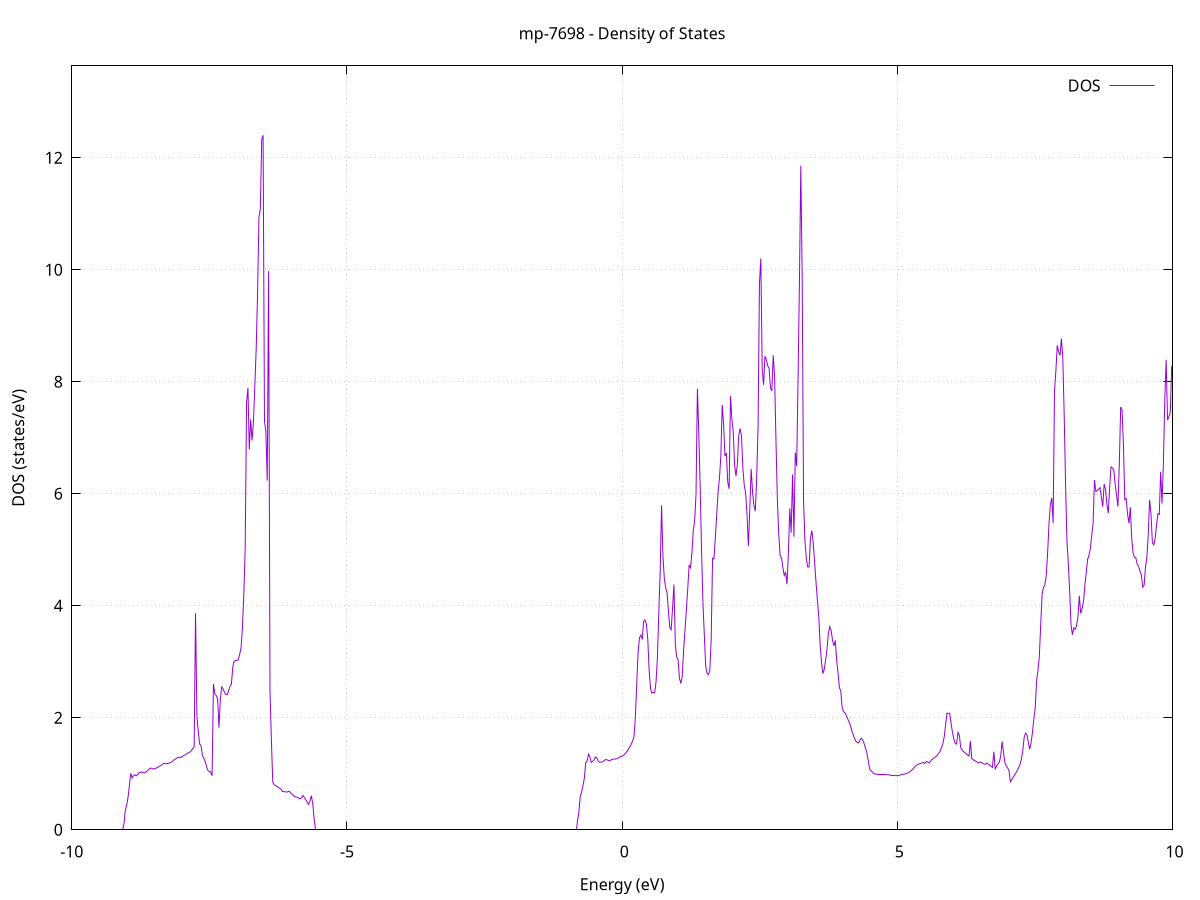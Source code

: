 set title 'mp-7698 - Density of States'
set xlabel 'Energy (eV)'
set ylabel 'DOS (states/eV)'
set grid
set xrange [-10:10]
set yrange [0:13.639]
set xzeroaxis lt -1
set terminal png size 800,600
set output 'mp-7698_dos_gnuplot.png'
plot '-' using 1:2 with lines title 'DOS'
-34.782500 0.000000
-34.757400 0.000000
-34.732400 0.000000
-34.707300 0.000000
-34.682300 0.000000
-34.657200 0.000000
-34.632200 0.000000
-34.607100 0.000000
-34.582100 0.000000
-34.557000 0.000000
-34.532000 0.000000
-34.506900 0.000000
-34.481900 0.000000
-34.456800 0.000000
-34.431800 0.000000
-34.406700 0.000000
-34.381700 0.000000
-34.356600 0.000000
-34.331600 0.000000
-34.306500 0.000000
-34.281500 0.000000
-34.256400 0.000000
-34.231400 0.000000
-34.206300 0.000000
-34.181200 0.000000
-34.156200 0.000000
-34.131100 0.000000
-34.106100 0.000000
-34.081000 0.000000
-34.056000 0.000000
-34.030900 0.000000
-34.005900 0.000000
-33.980800 0.000000
-33.955800 0.000000
-33.930700 0.000000
-33.905700 0.000000
-33.880600 0.000000
-33.855600 0.000000
-33.830500 0.000000
-33.805500 0.000000
-33.780400 0.000000
-33.755400 0.000000
-33.730300 0.000000
-33.705300 0.000000
-33.680200 0.000000
-33.655200 0.000000
-33.630100 0.000000
-33.605100 0.000000
-33.580000 0.000000
-33.555000 0.000000
-33.529900 0.000000
-33.504800 0.000000
-33.479800 0.000000
-33.454700 0.000000
-33.429700 0.000000
-33.404600 0.000000
-33.379600 0.000000
-33.354500 0.000000
-33.329500 0.000000
-33.304400 0.000000
-33.279400 0.000000
-33.254300 0.000000
-33.229300 0.000000
-33.204200 0.000000
-33.179200 0.000000
-33.154100 0.000000
-33.129100 0.000000
-33.104000 0.000000
-33.079000 0.000000
-33.053900 0.000000
-33.028900 0.000000
-33.003800 0.000000
-32.978800 0.000000
-32.953700 0.000000
-32.928700 0.000000
-32.903600 0.000000
-32.878600 0.000000
-32.853500 0.000000
-32.828400 0.000000
-32.803400 0.000000
-32.778300 0.000000
-32.753300 0.000000
-32.728200 0.000000
-32.703200 0.000000
-32.678100 0.000000
-32.653100 0.000000
-32.628000 0.000000
-32.603000 0.000000
-32.577900 0.000000
-32.552900 0.000000
-32.527800 0.000000
-32.502800 33.877200
-32.477700 114.281600
-32.452700 0.000000
-32.427600 0.000000
-32.402600 0.000000
-32.377500 0.000000
-32.352500 0.000000
-32.327400 0.000000
-32.302400 0.000000
-32.277300 0.000000
-32.252300 0.000000
-32.227200 0.000000
-32.202100 0.000000
-32.177100 0.000000
-32.152000 0.000000
-32.127000 0.000000
-32.101900 0.000000
-32.076900 0.000000
-32.051800 0.000000
-32.026800 0.000000
-32.001700 0.000000
-31.976700 0.000000
-31.951600 0.000000
-31.926600 0.000000
-31.901500 0.000000
-31.876500 0.000000
-31.851400 0.000000
-31.826400 0.000000
-31.801300 0.000000
-31.776300 0.000000
-31.751200 0.000000
-31.726200 0.000000
-31.701100 0.000000
-31.676100 0.000000
-31.651000 0.000000
-31.626000 0.000000
-31.600900 0.000000
-31.575900 0.000000
-31.550800 0.000000
-31.525700 0.000000
-31.500700 0.000000
-31.475600 0.000000
-31.450600 0.000000
-31.425500 0.000000
-31.400500 0.000000
-31.375400 0.000000
-31.350400 0.000000
-31.325300 0.000000
-31.300300 0.000000
-31.275200 0.000000
-31.250200 0.000000
-31.225100 0.000000
-31.200100 0.000000
-31.175000 0.000000
-31.150000 0.000000
-31.124900 0.000000
-31.099900 0.000000
-31.074800 0.000000
-31.049800 0.000000
-31.024700 0.000000
-30.999700 0.000000
-30.974600 0.000000
-30.949600 0.000000
-30.924500 0.000000
-30.899500 0.000000
-30.874400 0.000000
-30.849300 0.000000
-30.824300 0.000000
-30.799200 0.000000
-30.774200 0.000000
-30.749100 0.000000
-30.724100 0.000000
-30.699000 0.000000
-30.674000 0.000000
-30.648900 0.000000
-30.623900 0.000000
-30.598800 0.000000
-30.573800 0.000000
-30.548700 0.000000
-30.523700 0.000000
-30.498600 0.000000
-30.473600 0.000000
-30.448500 0.000000
-30.423500 0.000000
-30.398400 0.000000
-30.373400 0.000000
-30.348300 0.000000
-30.323300 0.000000
-30.298200 0.000000
-30.273200 0.000000
-30.248100 0.000000
-30.223100 0.000000
-30.198000 0.000000
-30.172900 0.000000
-30.147900 0.000000
-30.122800 0.000000
-30.097800 0.000000
-30.072700 0.000000
-30.047700 0.000000
-30.022600 0.000000
-29.997600 0.000000
-29.972500 0.000000
-29.947500 0.000000
-29.922400 0.000000
-29.897400 0.000000
-29.872300 0.000000
-29.847300 0.000000
-29.822200 0.000000
-29.797200 0.000000
-29.772100 0.000000
-29.747100 0.000000
-29.722000 0.000000
-29.697000 0.000000
-29.671900 0.000000
-29.646900 0.000000
-29.621800 0.000000
-29.596800 0.000000
-29.571700 0.000000
-29.546700 0.000000
-29.521600 0.000000
-29.496500 0.000000
-29.471500 0.000000
-29.446400 0.000000
-29.421400 0.000000
-29.396300 0.000000
-29.371300 0.000000
-29.346200 0.000000
-29.321200 0.000000
-29.296100 0.000000
-29.271100 0.000000
-29.246000 0.000000
-29.221000 0.000000
-29.195900 0.000000
-29.170900 0.000000
-29.145800 0.000000
-29.120800 0.000000
-29.095700 0.000000
-29.070700 0.000000
-29.045600 0.000000
-29.020600 0.000000
-28.995500 0.000000
-28.970500 0.000000
-28.945400 0.000000
-28.920400 0.000000
-28.895300 0.000000
-28.870200 0.000000
-28.845200 0.000000
-28.820100 0.000000
-28.795100 0.000000
-28.770000 0.000000
-28.745000 0.000000
-28.719900 0.000000
-28.694900 0.000000
-28.669800 0.000000
-28.644800 0.000000
-28.619700 0.000000
-28.594700 0.000000
-28.569600 0.000000
-28.544600 0.000000
-28.519500 0.000000
-28.494500 0.000000
-28.469400 0.000000
-28.444400 0.000000
-28.419300 0.000000
-28.394300 0.000000
-28.369200 0.000000
-28.344200 0.000000
-28.319100 0.000000
-28.294100 0.000000
-28.269000 0.000000
-28.244000 0.000000
-28.218900 0.000000
-28.193800 0.000000
-28.168800 0.000000
-28.143700 0.000000
-28.118700 0.000000
-28.093600 0.000000
-28.068600 0.000000
-28.043500 0.000000
-28.018500 0.000000
-27.993400 0.000000
-27.968400 0.000000
-27.943300 0.000000
-27.918300 0.000000
-27.893200 0.000000
-27.868200 0.000000
-27.843100 0.000000
-27.818100 0.000000
-27.793000 0.000000
-27.768000 0.000000
-27.742900 0.000000
-27.717900 0.000000
-27.692800 0.000000
-27.667800 0.000000
-27.642700 0.000000
-27.617700 0.000000
-27.592600 0.000000
-27.567600 0.000000
-27.542500 0.000000
-27.517400 0.000000
-27.492400 0.000000
-27.467300 0.000000
-27.442300 0.000000
-27.417200 0.000000
-27.392200 0.000000
-27.367100 0.000000
-27.342100 0.000000
-27.317000 0.000000
-27.292000 0.000000
-27.266900 0.000000
-27.241900 0.000000
-27.216800 0.000000
-27.191800 0.000000
-27.166700 0.000000
-27.141700 0.000000
-27.116600 0.000000
-27.091600 0.000000
-27.066500 0.000000
-27.041500 0.000000
-27.016400 0.000000
-26.991400 0.000000
-26.966300 0.000000
-26.941300 0.000000
-26.916200 0.000000
-26.891200 0.000000
-26.866100 0.000000
-26.841000 0.000000
-26.816000 0.000000
-26.790900 0.000000
-26.765900 0.000000
-26.740800 0.000000
-26.715800 0.000000
-26.690700 0.000000
-26.665700 0.000000
-26.640600 0.000000
-26.615600 0.000000
-26.590500 0.000000
-26.565500 0.000000
-26.540400 0.000000
-26.515400 0.000000
-26.490300 0.000000
-26.465300 0.000000
-26.440200 0.000000
-26.415200 0.000000
-26.390100 0.000000
-26.365100 0.000000
-26.340000 0.000000
-26.315000 0.000000
-26.289900 0.000000
-26.264900 0.000000
-26.239800 0.000000
-26.214700 0.000000
-26.189700 0.000000
-26.164600 0.000000
-26.139600 0.000000
-26.114500 0.000000
-26.089500 0.000000
-26.064400 0.000000
-26.039400 0.000000
-26.014300 0.000000
-25.989300 0.000000
-25.964200 0.000000
-25.939200 0.000000
-25.914100 0.000000
-25.889100 0.000000
-25.864000 0.000000
-25.839000 0.000000
-25.813900 0.000000
-25.788900 0.000000
-25.763800 0.000000
-25.738800 0.000000
-25.713700 0.000000
-25.688700 0.000000
-25.663600 0.000000
-25.638600 0.000000
-25.613500 0.000000
-25.588500 0.000000
-25.563400 0.000000
-25.538300 0.000000
-25.513300 0.000000
-25.488200 0.000000
-25.463200 0.000000
-25.438100 0.000000
-25.413100 0.000000
-25.388000 0.000000
-25.363000 0.000000
-25.337900 0.000000
-25.312900 0.000000
-25.287800 0.000000
-25.262800 0.000000
-25.237700 0.000000
-25.212700 0.000000
-25.187600 0.000000
-25.162600 0.000000
-25.137500 0.000000
-25.112500 0.000000
-25.087400 0.000000
-25.062400 0.000000
-25.037300 0.000000
-25.012300 0.000000
-24.987200 0.000000
-24.962200 0.000000
-24.937100 0.000000
-24.912100 0.000000
-24.887000 0.000000
-24.861900 0.000000
-24.836900 0.000000
-24.811800 0.000000
-24.786800 0.000000
-24.761700 0.000000
-24.736700 0.000000
-24.711600 0.000000
-24.686600 0.000000
-24.661500 0.000000
-24.636500 0.000000
-24.611400 0.000000
-24.586400 0.000000
-24.561300 0.000000
-24.536300 0.000000
-24.511200 0.000000
-24.486200 0.000000
-24.461100 0.000000
-24.436100 0.000000
-24.411000 0.000000
-24.386000 0.000000
-24.360900 0.000000
-24.335900 0.000000
-24.310800 0.000000
-24.285800 0.000000
-24.260700 0.000000
-24.235700 0.000000
-24.210600 0.000000
-24.185500 0.000000
-24.160500 0.000000
-24.135400 0.000000
-24.110400 0.000000
-24.085300 0.000000
-24.060300 0.000000
-24.035200 0.000000
-24.010200 0.000000
-23.985100 0.000000
-23.960100 0.000000
-23.935000 0.000000
-23.910000 0.000000
-23.884900 0.000000
-23.859900 0.000000
-23.834800 0.000000
-23.809800 0.000000
-23.784700 0.000000
-23.759700 0.000000
-23.734600 0.000000
-23.709600 0.000000
-23.684500 0.000000
-23.659500 0.000000
-23.634400 0.000000
-23.609400 0.000000
-23.584300 0.000000
-23.559300 0.000000
-23.534200 0.000000
-23.509100 0.000000
-23.484100 0.000000
-23.459000 0.000000
-23.434000 0.000000
-23.408900 0.000000
-23.383900 0.000000
-23.358800 0.000000
-23.333800 0.000000
-23.308700 0.000000
-23.283700 0.000000
-23.258600 0.000000
-23.233600 0.000000
-23.208500 0.000000
-23.183500 0.000000
-23.158400 0.000000
-23.133400 0.000000
-23.108300 0.000000
-23.083300 0.000000
-23.058200 0.000000
-23.033200 0.000000
-23.008100 0.000000
-22.983100 0.000000
-22.958000 0.000000
-22.933000 0.000000
-22.907900 0.000000
-22.882800 0.000000
-22.857800 0.000000
-22.832700 0.000000
-22.807700 0.000000
-22.782600 0.000000
-22.757600 0.000000
-22.732500 0.000000
-22.707500 0.000000
-22.682400 0.000000
-22.657400 0.000000
-22.632300 0.000000
-22.607300 0.000000
-22.582200 0.000000
-22.557200 0.000000
-22.532100 0.000000
-22.507100 0.000000
-22.482000 0.000000
-22.457000 0.000000
-22.431900 0.000000
-22.406900 0.000000
-22.381800 0.000000
-22.356800 0.000000
-22.331700 0.000000
-22.306700 0.000000
-22.281600 0.000000
-22.256600 0.000000
-22.231500 0.000000
-22.206400 0.000000
-22.181400 0.000000
-22.156300 0.000000
-22.131300 0.000000
-22.106200 0.000000
-22.081200 0.000000
-22.056100 0.000000
-22.031100 0.000000
-22.006000 0.000000
-21.981000 0.000000
-21.955900 0.000000
-21.930900 0.000000
-21.905800 0.000000
-21.880800 0.000000
-21.855700 0.000000
-21.830700 0.000000
-21.805600 0.000000
-21.780600 0.000000
-21.755500 0.000000
-21.730500 0.000000
-21.705400 0.000000
-21.680400 0.000000
-21.655300 0.000000
-21.630300 0.000000
-21.605200 0.000000
-21.580200 0.000000
-21.555100 0.000000
-21.530000 0.000000
-21.505000 0.000000
-21.479900 0.000000
-21.454900 0.000000
-21.429800 0.000000
-21.404800 0.000000
-21.379700 0.000000
-21.354700 0.000000
-21.329600 0.000000
-21.304600 0.000000
-21.279500 0.000000
-21.254500 0.000000
-21.229400 0.000000
-21.204400 0.000000
-21.179300 0.000000
-21.154300 0.000000
-21.129200 0.000000
-21.104200 0.000000
-21.079100 0.000000
-21.054100 0.000000
-21.029000 0.000000
-21.004000 0.000000
-20.978900 0.000000
-20.953900 0.000000
-20.928800 0.000000
-20.903800 0.000000
-20.878700 0.000000
-20.853600 0.000000
-20.828600 0.000000
-20.803500 0.000000
-20.778500 0.000000
-20.753400 0.000000
-20.728400 0.000000
-20.703300 0.000000
-20.678300 0.000000
-20.653200 0.000000
-20.628200 0.000000
-20.603100 0.000000
-20.578100 0.000000
-20.553000 0.000000
-20.528000 0.000000
-20.502900 0.000000
-20.477900 0.000000
-20.452800 0.000000
-20.427800 0.000000
-20.402700 0.000000
-20.377700 0.000000
-20.352600 0.000000
-20.327600 0.000000
-20.302500 0.000000
-20.277500 0.000000
-20.252400 0.000000
-20.227300 0.000000
-20.202300 0.000000
-20.177200 0.000000
-20.152200 0.000000
-20.127100 0.000000
-20.102100 0.000000
-20.077000 0.000000
-20.052000 0.000000
-20.026900 0.000000
-20.001900 0.000000
-19.976800 0.000000
-19.951800 0.000000
-19.926700 0.000000
-19.901700 0.000000
-19.876600 0.000000
-19.851600 0.000000
-19.826500 0.000000
-19.801500 0.000000
-19.776400 0.000000
-19.751400 0.000000
-19.726300 0.000000
-19.701300 0.000000
-19.676200 0.000000
-19.651200 0.000000
-19.626100 0.000000
-19.601100 0.000000
-19.576000 0.000000
-19.550900 0.000000
-19.525900 0.000000
-19.500800 0.000000
-19.475800 0.000000
-19.450700 0.000000
-19.425700 0.000000
-19.400600 0.000000
-19.375600 0.000000
-19.350500 0.000000
-19.325500 0.000000
-19.300400 0.000000
-19.275400 0.000000
-19.250300 0.000000
-19.225300 0.000000
-19.200200 0.000000
-19.175200 0.000000
-19.150100 0.000000
-19.125100 0.000000
-19.100000 0.000000
-19.075000 0.000000
-19.049900 0.000000
-19.024900 0.000000
-18.999800 0.000000
-18.974800 0.000000
-18.949700 0.000000
-18.924700 0.000000
-18.899600 0.000000
-18.874500 0.000000
-18.849500 0.000000
-18.824400 0.000000
-18.799400 0.000000
-18.774300 0.000000
-18.749300 0.000000
-18.724200 0.000000
-18.699200 0.000000
-18.674100 0.000000
-18.649100 0.000000
-18.624000 0.000000
-18.599000 0.000000
-18.573900 0.000000
-18.548900 0.000000
-18.523800 0.000000
-18.498800 0.000000
-18.473700 0.000000
-18.448700 0.000000
-18.423600 0.000000
-18.398600 0.000000
-18.373500 0.000000
-18.348500 0.000000
-18.323400 0.000000
-18.298400 0.000000
-18.273300 0.000000
-18.248300 0.000000
-18.223200 0.000000
-18.198100 0.000000
-18.173100 0.000000
-18.148000 0.000000
-18.123000 0.000000
-18.097900 0.000000
-18.072900 0.000000
-18.047800 0.000000
-18.022800 0.000000
-17.997700 0.000000
-17.972700 0.000000
-17.947600 0.000000
-17.922600 0.000000
-17.897500 0.000000
-17.872500 0.000000
-17.847400 0.000000
-17.822400 0.000000
-17.797300 0.000000
-17.772300 0.000000
-17.747200 0.000000
-17.722200 0.000000
-17.697100 0.000000
-17.672100 0.000000
-17.647000 0.000000
-17.622000 0.000000
-17.596900 0.000000
-17.571900 0.000000
-17.546800 0.000000
-17.521700 0.000000
-17.496700 0.000000
-17.471600 0.000000
-17.446600 0.000000
-17.421500 0.000000
-17.396500 0.000000
-17.371400 0.000000
-17.346400 0.000000
-17.321300 0.000000
-17.296300 0.000000
-17.271200 0.000000
-17.246200 0.000000
-17.221100 0.000000
-17.196100 0.000000
-17.171000 0.000000
-17.146000 0.000000
-17.120900 0.000000
-17.095900 0.000000
-17.070800 0.000000
-17.045800 0.000000
-17.020700 0.000000
-16.995700 0.000000
-16.970600 0.000000
-16.945600 0.000000
-16.920500 0.000000
-16.895400 0.000000
-16.870400 0.000000
-16.845300 0.000000
-16.820300 0.000000
-16.795200 0.000000
-16.770200 0.000000
-16.745100 0.000000
-16.720100 0.000000
-16.695000 0.000000
-16.670000 0.000000
-16.644900 0.000000
-16.619900 0.000000
-16.594800 0.000000
-16.569800 0.000000
-16.544700 0.000000
-16.519700 0.000000
-16.494600 0.000000
-16.469600 0.000000
-16.444500 0.000000
-16.419500 0.000000
-16.394400 0.000000
-16.369400 0.000000
-16.344300 0.000000
-16.319300 0.000000
-16.294200 0.000000
-16.269200 0.000000
-16.244100 0.000000
-16.219000 0.000000
-16.194000 0.000000
-16.168900 0.000000
-16.143900 0.000000
-16.118800 0.000000
-16.093800 0.000000
-16.068700 0.000000
-16.043700 0.000000
-16.018600 0.000000
-15.993600 0.000000
-15.968500 0.000000
-15.943500 0.000000
-15.918400 0.000000
-15.893400 0.000000
-15.868300 0.000000
-15.843300 0.000000
-15.818200 0.000000
-15.793200 0.000000
-15.768100 0.000000
-15.743100 0.000000
-15.718000 0.000000
-15.693000 0.000000
-15.667900 0.000000
-15.642900 0.000000
-15.617800 0.000000
-15.592800 0.000000
-15.567700 0.000000
-15.542600 0.000000
-15.517600 0.000000
-15.492500 0.000000
-15.467500 0.000000
-15.442400 0.000000
-15.417400 0.000000
-15.392300 0.000000
-15.367300 0.000000
-15.342200 0.000000
-15.317200 0.000000
-15.292100 0.000000
-15.267100 0.000000
-15.242000 0.000000
-15.217000 0.000000
-15.191900 0.000000
-15.166900 0.000000
-15.141800 0.000000
-15.116800 0.000000
-15.091700 0.000000
-15.066700 0.000000
-15.041600 0.000000
-15.016600 0.000000
-14.991500 0.000000
-14.966500 0.000000
-14.941400 0.000000
-14.916400 0.000000
-14.891300 0.000000
-14.866200 0.000000
-14.841200 0.000000
-14.816100 0.000000
-14.791100 0.000000
-14.766000 0.000000
-14.741000 0.000000
-14.715900 0.000000
-14.690900 0.000000
-14.665800 0.000000
-14.640800 0.000000
-14.615700 0.000000
-14.590700 0.000000
-14.565600 0.000000
-14.540600 0.000000
-14.515500 0.000000
-14.490500 0.000000
-14.465400 0.000000
-14.440400 0.000000
-14.415300 0.000000
-14.390300 0.000000
-14.365200 0.000000
-14.340200 0.000000
-14.315100 0.000000
-14.290100 0.000000
-14.265000 0.000000
-14.240000 0.000000
-14.214900 0.000000
-14.189800 0.000000
-14.164800 0.000000
-14.139700 0.000000
-14.114700 0.000000
-14.089600 2.479400
-14.064600 11.368500
-14.039500 13.064700
-14.014500 14.278100
-13.989400 18.805300
-13.964400 34.045300
-13.939300 25.251700
-13.914300 22.233000
-13.889200 13.066100
-13.864200 17.059200
-13.839100 19.557500
-13.814100 24.389900
-13.789000 32.808600
-13.764000 57.152600
-13.738900 61.603700
-13.713900 19.817000
-13.688800 18.903700
-13.663800 23.077900
-13.638700 30.544000
-13.613700 26.363200
-13.588600 0.000000
-13.563500 0.000000
-13.538500 0.000000
-13.513400 0.000000
-13.488400 0.000000
-13.463300 0.000000
-13.438300 0.000000
-13.413200 0.000000
-13.388200 0.000000
-13.363100 0.000000
-13.338100 0.000000
-13.313000 0.000000
-13.288000 0.000000
-13.262900 0.000000
-13.237900 0.000000
-13.212800 0.000000
-13.187800 0.000000
-13.162700 0.000000
-13.137700 0.000000
-13.112600 0.000000
-13.087600 0.000000
-13.062500 0.000000
-13.037500 0.000000
-13.012400 0.000000
-12.987400 0.000000
-12.962300 0.000000
-12.937300 0.000000
-12.912200 0.000000
-12.887100 0.000000
-12.862100 0.000000
-12.837000 0.000000
-12.812000 0.000000
-12.786900 0.000000
-12.761900 0.000000
-12.736800 0.000000
-12.711800 0.000000
-12.686700 0.000000
-12.661700 0.000000
-12.636600 0.000000
-12.611600 0.000000
-12.586500 0.000000
-12.561500 0.000000
-12.536400 0.000000
-12.511400 0.000000
-12.486300 0.000000
-12.461300 0.000000
-12.436200 0.000000
-12.411200 0.000000
-12.386100 0.000000
-12.361100 0.000000
-12.336000 0.000000
-12.311000 0.000000
-12.285900 0.000000
-12.260900 0.000000
-12.235800 0.000000
-12.210700 0.000000
-12.185700 0.000000
-12.160600 0.000000
-12.135600 0.000000
-12.110500 0.000000
-12.085500 0.000000
-12.060400 0.000000
-12.035400 0.000000
-12.010300 0.000000
-11.985300 0.000000
-11.960200 0.000000
-11.935200 0.000000
-11.910100 0.000000
-11.885100 0.000000
-11.860000 0.000000
-11.835000 0.000000
-11.809900 0.000000
-11.784900 0.000000
-11.759800 0.000000
-11.734800 0.000000
-11.709700 0.000000
-11.684700 0.000000
-11.659600 0.000000
-11.634600 0.000000
-11.609500 0.000000
-11.584500 0.000000
-11.559400 0.000000
-11.534300 0.000000
-11.509300 0.000000
-11.484200 0.000000
-11.459200 0.000000
-11.434100 0.000000
-11.409100 0.000000
-11.384000 0.000000
-11.359000 0.000000
-11.333900 0.000000
-11.308900 0.000000
-11.283800 0.000000
-11.258800 0.000000
-11.233700 0.000000
-11.208700 0.000000
-11.183600 0.000000
-11.158600 0.000000
-11.133500 0.000000
-11.108500 0.000000
-11.083400 0.000000
-11.058400 0.000000
-11.033300 0.000000
-11.008300 0.000000
-10.983200 0.000000
-10.958200 0.000000
-10.933100 0.000000
-10.908000 0.000000
-10.883000 0.000000
-10.857900 0.000000
-10.832900 0.000000
-10.807800 0.000000
-10.782800 0.000000
-10.757700 0.000000
-10.732700 0.000000
-10.707600 0.000000
-10.682600 0.000000
-10.657500 0.000000
-10.632500 0.000000
-10.607400 0.000000
-10.582400 0.000000
-10.557300 0.000000
-10.532300 0.000000
-10.507200 0.000000
-10.482200 0.000000
-10.457100 0.000000
-10.432100 0.000000
-10.407000 0.000000
-10.382000 0.000000
-10.356900 0.000000
-10.331900 0.000000
-10.306800 0.000000
-10.281800 0.000000
-10.256700 0.000000
-10.231600 0.000000
-10.206600 0.000000
-10.181500 0.000000
-10.156500 0.000000
-10.131400 0.000000
-10.106400 0.000000
-10.081300 0.000000
-10.056300 0.000000
-10.031200 0.000000
-10.006200 0.000000
-9.981100 0.000000
-9.956100 0.000000
-9.931000 0.000000
-9.906000 0.000000
-9.880900 0.000000
-9.855900 0.000000
-9.830800 0.000000
-9.805800 0.000000
-9.780700 0.000000
-9.755700 0.000000
-9.730600 0.000000
-9.705600 0.000000
-9.680500 0.000000
-9.655500 0.000000
-9.630400 0.000000
-9.605400 0.000000
-9.580300 0.000000
-9.555200 0.000000
-9.530200 0.000000
-9.505100 0.000000
-9.480100 0.000000
-9.455000 0.000000
-9.430000 0.000000
-9.404900 0.000000
-9.379900 0.000000
-9.354800 0.000000
-9.329800 0.000000
-9.304700 0.000000
-9.279700 0.000000
-9.254600 0.000000
-9.229600 0.000000
-9.204500 0.000000
-9.179500 0.000000
-9.154400 0.000000
-9.129400 0.000000
-9.104300 0.000000
-9.079300 0.000000
-9.054200 0.086900
-9.029200 0.337000
-9.004100 0.432700
-8.979100 0.571100
-8.954000 0.781500
-8.929000 1.007600
-8.903900 0.925800
-8.878800 0.962500
-8.853800 0.983000
-8.828700 0.963100
-8.803700 0.983200
-8.778600 1.016600
-8.753600 1.023800
-8.728500 1.031500
-8.703500 1.021300
-8.678400 1.016200
-8.653400 1.030700
-8.628300 1.049400
-8.603300 1.075100
-8.578200 1.098600
-8.553200 1.099600
-8.528100 1.090400
-8.503100 1.085800
-8.478000 1.095900
-8.453000 1.108100
-8.427900 1.122000
-8.402900 1.136400
-8.377800 1.150900
-8.352800 1.170600
-8.327700 1.188600
-8.302700 1.180100
-8.277600 1.180200
-8.252600 1.185000
-8.227500 1.191700
-8.202400 1.200500
-8.177400 1.216400
-8.152300 1.237700
-8.127300 1.256500
-8.102200 1.273000
-8.077200 1.289400
-8.052100 1.296500
-8.027100 1.286500
-8.002000 1.299300
-7.977000 1.317200
-7.951900 1.331900
-7.926900 1.346600
-7.901800 1.361300
-7.876800 1.374700
-7.851700 1.388100
-7.826700 1.415000
-7.801600 1.449300
-7.776600 1.477000
-7.751500 3.863900
-7.726500 2.039500
-7.701400 1.743000
-7.676400 1.534200
-7.651300 1.493800
-7.626300 1.328400
-7.601200 1.273000
-7.576100 1.217500
-7.551100 1.126100
-7.526000 1.057500
-7.501000 1.042900
-7.475900 1.029000
-7.450900 0.964700
-7.425800 2.601900
-7.400800 2.427400
-7.375700 2.398500
-7.350700 2.337700
-7.325600 1.825200
-7.300600 2.336900
-7.275500 2.552900
-7.250500 2.517400
-7.225400 2.453800
-7.200400 2.416600
-7.175300 2.410800
-7.150300 2.481600
-7.125200 2.560900
-7.100200 2.596200
-7.075100 2.904500
-7.050100 3.013100
-7.025000 3.019700
-7.000000 3.022700
-6.974900 3.037000
-6.949900 3.133300
-6.924800 3.245100
-6.899700 3.602800
-6.874700 4.188000
-6.849600 5.019800
-6.824600 7.620900
-6.799500 7.887800
-6.774500 6.790600
-6.749400 7.327400
-6.724400 6.951000
-6.699300 7.284100
-6.674300 7.927600
-6.649200 8.590400
-6.624200 9.587400
-6.599100 10.932500
-6.574100 11.090000
-6.549000 12.323300
-6.524000 12.399500
-6.498900 7.291600
-6.473900 7.111600
-6.448800 6.233300
-6.423800 9.977100
-6.398700 2.480300
-6.373700 1.617900
-6.348600 0.856500
-6.323600 0.806500
-6.298500 0.790300
-6.273500 0.774100
-6.248400 0.757900
-6.223300 0.741700
-6.198300 0.725500
-6.173200 0.684800
-6.148200 0.681200
-6.123100 0.677600
-6.098100 0.674000
-6.073000 0.677400
-6.048000 0.687100
-6.022900 0.659900
-5.997900 0.632700
-5.972800 0.607000
-5.947800 0.596500
-5.922700 0.586000
-5.897700 0.575500
-5.872600 0.565000
-5.847600 0.554500
-5.822500 0.577200
-5.797500 0.613400
-5.772400 0.573200
-5.747400 0.533000
-5.722300 0.492800
-5.697300 0.452700
-5.672200 0.512900
-5.647200 0.608700
-5.622100 0.467700
-5.597100 0.194700
-5.572000 0.000000
-5.546900 0.000000
-5.521900 0.000000
-5.496800 0.000000
-5.471800 0.000000
-5.446700 0.000000
-5.421700 0.000000
-5.396600 0.000000
-5.371600 0.000000
-5.346500 0.000000
-5.321500 0.000000
-5.296400 0.000000
-5.271400 0.000000
-5.246300 0.000000
-5.221300 0.000000
-5.196200 0.000000
-5.171200 0.000000
-5.146100 0.000000
-5.121100 0.000000
-5.096000 0.000000
-5.071000 0.000000
-5.045900 0.000000
-5.020900 0.000000
-4.995800 0.000000
-4.970800 0.000000
-4.945700 0.000000
-4.920700 0.000000
-4.895600 0.000000
-4.870500 0.000000
-4.845500 0.000000
-4.820400 0.000000
-4.795400 0.000000
-4.770300 0.000000
-4.745300 0.000000
-4.720200 0.000000
-4.695200 0.000000
-4.670100 0.000000
-4.645100 0.000000
-4.620000 0.000000
-4.595000 0.000000
-4.569900 0.000000
-4.544900 0.000000
-4.519800 0.000000
-4.494800 0.000000
-4.469700 0.000000
-4.444700 0.000000
-4.419600 0.000000
-4.394600 0.000000
-4.369500 0.000000
-4.344500 0.000000
-4.319400 0.000000
-4.294400 0.000000
-4.269300 0.000000
-4.244200 0.000000
-4.219200 0.000000
-4.194100 0.000000
-4.169100 0.000000
-4.144000 0.000000
-4.119000 0.000000
-4.093900 0.000000
-4.068900 0.000000
-4.043800 0.000000
-4.018800 0.000000
-3.993700 0.000000
-3.968700 0.000000
-3.943600 0.000000
-3.918600 0.000000
-3.893500 0.000000
-3.868500 0.000000
-3.843400 0.000000
-3.818400 0.000000
-3.793300 0.000000
-3.768300 0.000000
-3.743200 0.000000
-3.718200 0.000000
-3.693100 0.000000
-3.668100 0.000000
-3.643000 0.000000
-3.618000 0.000000
-3.592900 0.000000
-3.567800 0.000000
-3.542800 0.000000
-3.517700 0.000000
-3.492700 0.000000
-3.467600 0.000000
-3.442600 0.000000
-3.417500 0.000000
-3.392500 0.000000
-3.367400 0.000000
-3.342400 0.000000
-3.317300 0.000000
-3.292300 0.000000
-3.267200 0.000000
-3.242200 0.000000
-3.217100 0.000000
-3.192100 0.000000
-3.167000 0.000000
-3.142000 0.000000
-3.116900 0.000000
-3.091900 0.000000
-3.066800 0.000000
-3.041800 0.000000
-3.016700 0.000000
-2.991700 0.000000
-2.966600 0.000000
-2.941600 0.000000
-2.916500 0.000000
-2.891400 0.000000
-2.866400 0.000000
-2.841300 0.000000
-2.816300 0.000000
-2.791200 0.000000
-2.766200 0.000000
-2.741100 0.000000
-2.716100 0.000000
-2.691000 0.000000
-2.666000 0.000000
-2.640900 0.000000
-2.615900 0.000000
-2.590800 0.000000
-2.565800 0.000000
-2.540700 0.000000
-2.515700 0.000000
-2.490600 0.000000
-2.465600 0.000000
-2.440500 0.000000
-2.415500 0.000000
-2.390400 0.000000
-2.365400 0.000000
-2.340300 0.000000
-2.315300 0.000000
-2.290200 0.000000
-2.265200 0.000000
-2.240100 0.000000
-2.215000 0.000000
-2.190000 0.000000
-2.164900 0.000000
-2.139900 0.000000
-2.114800 0.000000
-2.089800 0.000000
-2.064700 0.000000
-2.039700 0.000000
-2.014600 0.000000
-1.989600 0.000000
-1.964500 0.000000
-1.939500 0.000000
-1.914400 0.000000
-1.889400 0.000000
-1.864300 0.000000
-1.839300 0.000000
-1.814200 0.000000
-1.789200 0.000000
-1.764100 0.000000
-1.739100 0.000000
-1.714000 0.000000
-1.689000 0.000000
-1.663900 0.000000
-1.638900 0.000000
-1.613800 0.000000
-1.588700 0.000000
-1.563700 0.000000
-1.538600 0.000000
-1.513600 0.000000
-1.488500 0.000000
-1.463500 0.000000
-1.438400 0.000000
-1.413400 0.000000
-1.388300 0.000000
-1.363300 0.000000
-1.338200 0.000000
-1.313200 0.000000
-1.288100 0.000000
-1.263100 0.000000
-1.238000 0.000000
-1.213000 0.000000
-1.187900 0.000000
-1.162900 0.000000
-1.137800 0.000000
-1.112800 0.000000
-1.087700 0.000000
-1.062700 0.000000
-1.037600 0.000000
-1.012600 0.000000
-0.987500 0.000000
-0.962500 0.000000
-0.937400 0.000000
-0.912300 0.000000
-0.887300 0.000000
-0.862200 0.000000
-0.837200 0.000000
-0.812100 0.155100
-0.787100 0.301700
-0.762000 0.592400
-0.737000 0.669500
-0.711900 0.790600
-0.686900 0.919800
-0.661800 1.199600
-0.636800 1.225100
-0.611700 1.350400
-0.586700 1.303500
-0.561600 1.202700
-0.536600 1.220500
-0.511500 1.244300
-0.486500 1.301700
-0.461400 1.289700
-0.436400 1.229900
-0.411300 1.207700
-0.386300 1.207400
-0.361200 1.210500
-0.336200 1.224600
-0.311100 1.248100
-0.286100 1.255000
-0.261000 1.241300
-0.235900 1.233000
-0.210900 1.240200
-0.185800 1.256000
-0.160800 1.263300
-0.135700 1.263400
-0.110700 1.263300
-0.085600 1.272700
-0.060600 1.286100
-0.035500 1.304400
-0.010500 1.312500
0.014600 1.321800
0.039600 1.341300
0.064700 1.370300
0.089700 1.399100
0.114800 1.443000
0.139800 1.483500
0.164900 1.527400
0.189900 1.584300
0.215000 1.667700
0.240000 2.003700
0.265100 2.609300
0.290100 3.174400
0.315200 3.429100
0.340200 3.475500
0.365300 3.397200
0.390300 3.717400
0.415400 3.746600
0.440500 3.676600
0.465500 3.402900
0.490600 2.838900
0.515600 2.525700
0.540700 2.439900
0.565700 2.451600
0.590800 2.446500
0.615800 2.639000
0.640900 3.069000
0.665900 3.873300
0.691000 4.607700
0.716000 5.793700
0.741100 4.902000
0.766100 4.486900
0.791200 4.323700
0.816200 4.232700
0.841300 3.899700
0.866300 3.606400
0.891400 3.572200
0.916400 3.971600
0.941500 4.378100
0.966500 3.298100
0.991600 3.084400
1.016600 3.035400
1.041700 2.703100
1.066700 2.613500
1.091800 2.733900
1.116900 3.216200
1.141900 3.555000
1.167000 3.931400
1.192000 4.301600
1.217100 4.728500
1.242100 4.679800
1.267200 4.939500
1.292200 5.340800
1.317300 5.517000
1.342300 5.992400
1.367400 7.874100
1.392400 7.092900
1.417500 6.136800
1.442500 4.997500
1.467600 4.066700
1.492600 3.489200
1.517700 2.928800
1.542700 2.792800
1.567800 2.770600
1.592800 2.842900
1.617900 3.401800
1.642900 4.849800
1.668000 4.835500
1.693000 5.216100
1.718100 5.615000
1.743200 6.036900
1.768200 6.276000
1.793300 6.672000
1.818300 7.586700
1.843400 7.233800
1.868400 6.674700
1.893500 6.727200
1.918500 6.209200
1.943600 6.087900
1.968600 7.743100
1.993700 7.340100
2.018700 7.105700
2.043800 6.504200
2.068800 6.318000
2.093900 6.535500
2.118900 7.041700
2.144000 7.165300
2.169000 7.025000
2.194100 6.447700
2.219100 6.148600
2.244200 6.009600
2.269200 5.613700
2.294300 5.062900
2.319300 5.719000
2.344400 6.443300
2.369400 6.029200
2.394500 5.789400
2.419600 5.691800
2.444600 6.276000
2.469700 7.187500
2.494700 9.746900
2.519800 10.201700
2.544800 8.228700
2.569900 7.944200
2.594900 8.455100
2.620000 8.394300
2.645000 8.283900
2.670100 8.241800
2.695100 7.883400
2.720200 7.835300
2.745200 8.473100
2.770300 8.093300
2.795300 6.936300
2.820400 5.901400
2.845400 5.278600
2.870500 4.893800
2.895500 4.853500
2.920600 4.683300
2.945600 4.541200
2.970700 4.592400
2.995700 4.383900
3.020800 4.947900
3.045800 5.738500
3.070900 5.301100
3.096000 6.341400
3.121000 5.234000
3.146100 6.737700
3.171100 6.492000
3.196200 8.032200
3.221200 9.759200
3.246300 11.853600
3.271300 9.861900
3.296400 5.871800
3.321400 5.159300
3.346500 4.844800
3.371500 4.692100
3.396600 4.693700
3.421600 5.207300
3.446700 5.341600
3.471700 5.121300
3.496800 4.783600
3.521800 4.428300
3.546900 4.110000
3.571900 3.826200
3.597000 3.313100
3.622000 2.991500
3.647100 2.787600
3.672100 2.865500
3.697200 3.025200
3.722200 3.224000
3.747300 3.509000
3.772400 3.627700
3.797400 3.558900
3.822500 3.383700
3.847500 3.284000
3.872600 3.381500
3.897600 3.030400
3.922700 2.796200
3.947700 2.539200
3.972800 2.475200
3.997800 2.181700
4.022900 2.106200
4.047900 2.091200
4.073000 2.038500
4.098000 1.982500
4.123100 1.926600
4.148100 1.862500
4.173200 1.766600
4.198200 1.698400
4.223300 1.630200
4.248300 1.579000
4.273400 1.560100
4.298400 1.551500
4.323500 1.604700
4.348500 1.633400
4.373600 1.598400
4.398600 1.532900
4.423700 1.453600
4.448800 1.364500
4.473800 1.222700
4.498900 1.077800
4.523900 1.053300
4.549000 1.025200
4.574000 1.003100
4.599100 0.995500
4.624100 0.992400
4.649200 0.987200
4.674200 0.987000
4.699300 0.986900
4.724300 0.986900
4.749400 0.987300
4.774400 0.986400
4.799500 0.983800
4.824500 0.982900
4.849600 0.980500
4.874600 0.974500
4.899700 0.969400
4.924700 0.967900
4.949800 0.967400
4.974800 0.966700
4.999900 0.966000
5.024900 0.970300
5.050000 0.976300
5.075100 0.983700
5.100100 0.989400
5.125200 0.995200
5.150200 1.001000
5.175300 1.007300
5.200300 1.017500
5.225400 1.033000
5.250400 1.054500
5.275500 1.078400
5.300500 1.104100
5.325600 1.131600
5.350600 1.153900
5.375700 1.169000
5.400700 1.177700
5.425800 1.185800
5.450800 1.192900
5.475900 1.198800
5.500900 1.183100
5.526000 1.218400
5.551000 1.208100
5.576100 1.192800
5.601100 1.220000
5.626200 1.251100
5.651200 1.274700
5.676300 1.292300
5.701300 1.305500
5.726400 1.329600
5.751500 1.368900
5.776500 1.395700
5.801600 1.468400
5.826600 1.529700
5.851700 1.658000
5.876700 1.870100
5.901800 2.082800
5.926800 2.076900
5.951900 2.080600
5.976900 1.895500
6.002000 1.742400
6.027000 1.618600
6.052100 1.542900
6.077100 1.530500
6.102200 1.739900
6.127200 1.690600
6.152300 1.463200
6.177300 1.422000
6.202400 1.398000
6.227400 1.376600
6.252500 1.354800
6.277500 1.336900
6.302600 1.317900
6.327600 1.584700
6.352700 1.266300
6.377700 1.251700
6.402800 1.237100
6.427900 1.222500
6.452900 1.207900
6.478000 1.193300
6.503000 1.209500
6.528100 1.200700
6.553100 1.187200
6.578200 1.172700
6.603200 1.168900
6.628300 1.190700
6.653300 1.171000
6.678400 1.151400
6.703400 1.132400
6.728500 1.113500
6.753500 1.394100
6.778600 1.079100
6.803600 1.143400
6.828700 1.177000
6.853700 1.206100
6.878800 1.318500
6.903800 1.574700
6.928900 1.385300
6.953900 1.202600
6.979000 1.146000
7.004000 1.102500
7.029100 1.060600
7.054100 0.856300
7.079200 0.894200
7.104300 0.932700
7.129300 0.973000
7.154400 1.015300
7.179400 1.060200
7.204500 1.109800
7.229500 1.164400
7.254600 1.266800
7.279600 1.413300
7.304700 1.648700
7.329700 1.727100
7.354800 1.698600
7.379800 1.568300
7.404900 1.438000
7.429900 1.549200
7.455000 1.734200
7.480000 1.971900
7.505100 2.174400
7.530100 2.654900
7.555200 2.846100
7.580200 3.090500
7.605300 3.660000
7.630300 4.199600
7.655400 4.328000
7.680400 4.369500
7.705500 4.540800
7.730600 4.934000
7.755600 5.462100
7.780700 5.800000
7.805700 5.925300
7.830800 5.476500
7.855800 7.819900
7.880900 8.191900
7.905900 8.649700
7.931000 8.533400
7.956000 8.470000
7.981100 8.765800
8.006100 8.448900
8.031200 7.445900
8.056200 6.222900
8.081300 5.172400
8.106300 4.770300
8.131400 4.256900
8.156400 3.660900
8.181500 3.480800
8.206500 3.605400
8.231600 3.578600
8.256600 3.646900
8.281700 3.795800
8.306700 4.177400
8.331800 3.863700
8.356800 3.944100
8.381900 4.070100
8.407000 4.354900
8.432000 4.588600
8.457100 4.824600
8.482100 4.899900
8.507200 5.015700
8.532200 5.253100
8.557300 5.471000
8.582300 6.244300
8.607400 6.039500
8.632400 6.056200
8.657500 6.080100
8.682500 6.108600
8.707600 5.943400
8.732600 5.768400
8.757700 6.171800
8.782700 6.084000
8.807800 5.813700
8.832800 5.650500
8.857900 6.112800
8.882900 6.477800
8.908000 6.458600
8.933000 6.420200
8.958100 6.174800
8.983100 5.978400
9.008200 5.768500
9.033200 6.510200
9.058300 7.548100
9.083400 7.500000
9.108400 6.872400
9.133500 5.892900
9.158500 5.915400
9.183600 5.635100
9.208600 5.471200
9.233700 5.758600
9.258700 5.202500
9.283800 4.942200
9.308800 4.865500
9.333900 4.854900
9.358900 4.741300
9.384000 4.697800
9.409000 4.617600
9.434100 4.550900
9.459100 4.331800
9.484200 4.367300
9.509200 4.688500
9.534300 4.860500
9.559300 5.268900
9.584400 5.890600
9.609400 5.641000
9.634500 5.122600
9.659500 5.087300
9.684600 5.199300
9.709600 5.437700
9.734700 5.644600
9.759800 5.630300
9.784800 6.389000
9.809900 5.827200
9.834900 6.556800
9.860000 7.682800
9.885000 8.391800
9.910100 7.315200
9.935100 7.381400
9.960200 7.453100
9.985200 8.266400
10.010300 8.324100
10.035300 7.790800
10.060400 7.438800
10.085400 7.643700
10.110500 7.443600
10.135500 7.005700
10.160600 6.971700
10.185600 6.524100
10.210700 5.989000
10.235700 5.915000
10.260800 5.470000
10.285800 4.603700
10.310900 5.419100
10.335900 4.090900
10.361000 3.904400
10.386000 3.885900
10.411100 3.865900
10.436200 3.489000
10.461200 3.252600
10.486300 3.519700
10.511300 3.695700
10.536400 3.542600
10.561400 3.437600
10.586500 3.482200
10.611500 3.509700
10.636600 3.595500
10.661600 3.696900
10.686700 3.895300
10.711700 4.171300
10.736800 4.324100
10.761800 4.382500
10.786900 4.592800
10.811900 4.558500
10.837000 4.239100
10.862000 3.598500
10.887100 3.207200
10.912100 2.882600
10.937200 2.830400
10.962200 2.895700
10.987300 2.909500
11.012300 2.933000
11.037400 3.017500
11.062500 3.264100
11.087500 3.470000
11.112600 3.488300
11.137600 3.784500
11.162700 3.682800
11.187700 3.397600
11.212800 3.577900
11.237800 3.690700
11.262900 3.808500
11.287900 3.333500
11.313000 3.287600
11.338000 3.181800
11.363100 3.202900
11.388100 2.627600
11.413200 2.570900
11.438200 2.525700
11.463300 2.526900
11.488300 2.498900
11.513400 2.471100
11.538400 2.458900
11.563500 2.443900
11.588500 2.441600
11.613600 2.461000
11.638600 2.485900
11.663700 2.510800
11.688700 2.561800
11.713800 2.559900
11.738900 2.499500
11.763900 2.489400
11.789000 2.539200
11.814000 2.593400
11.839100 2.691200
11.864100 4.129700
11.889200 3.108200
11.914200 2.278300
11.939300 2.089200
11.964300 1.945200
11.989400 1.633800
12.014400 1.375100
12.039500 1.275400
12.064500 1.300300
12.089600 1.300300
12.114600 2.701400
12.139700 1.452500
12.164700 1.380900
12.189800 1.389700
12.214800 1.396900
12.239900 1.389600
12.264900 1.355600
12.290000 1.352200
12.315000 1.359600
12.340100 1.370100
12.365100 1.383600
12.390200 1.399700
12.415300 1.428800
12.440300 1.507100
12.465400 1.605800
12.490400 1.710500
12.515500 1.748100
12.540500 1.725600
12.565600 1.732100
12.590600 1.717600
12.615700 1.764600
12.640700 1.794400
12.665800 1.806500
12.690800 1.804400
12.715900 1.640400
12.740900 1.444700
12.766000 1.369200
12.791000 1.357800
12.816100 1.246300
12.841100 1.054500
12.866200 0.902100
12.891200 0.764000
12.916300 0.623000
12.941300 0.479300
12.966400 0.350800
12.991400 0.218400
13.016500 0.078700
13.041500 0.002100
13.066600 0.000000
13.091700 0.000000
13.116700 0.000000
13.141800 0.000000
13.166800 0.000000
13.191900 0.000000
13.216900 0.000000
13.242000 0.000000
13.267000 0.000000
13.292100 0.000000
13.317100 0.000000
13.342200 0.000000
13.367200 0.000000
13.392300 0.000000
13.417300 0.000000
13.442400 0.000000
13.467400 0.000000
13.492500 0.000000
13.517500 0.000000
13.542600 0.000000
13.567600 0.000000
13.592700 0.000000
13.617700 0.000000
13.642800 0.000000
13.667800 0.000000
13.692900 0.000000
13.718000 0.000000
13.743000 0.000000
13.768100 0.000000
13.793100 0.000000
13.818200 0.000000
13.843200 0.000000
13.868300 0.000000
13.893300 0.000000
13.918400 0.000000
13.943400 0.000000
13.968500 0.000000
13.993500 0.000000
14.018600 0.000000
14.043600 0.000000
14.068700 0.000000
14.093700 0.000000
14.118800 0.000000
14.143800 0.000000
14.168900 0.000000
14.193900 0.000000
14.219000 0.000000
14.244000 0.000000
14.269100 0.000000
14.294100 0.000000
14.319200 0.000000
14.344200 0.000000
14.369300 0.000000
14.394400 0.000000
14.419400 0.000000
14.444500 0.000000
14.469500 0.000000
14.494600 0.000000
14.519600 0.000000
14.544700 0.000000
14.569700 0.000000
14.594800 0.000000
14.619800 0.000000
14.644900 0.000000
14.669900 0.000000
14.695000 0.000000
14.720000 0.000000
14.745100 0.000000
14.770100 0.000000
14.795200 0.000000
14.820200 0.000000
14.845300 0.000000
14.870300 0.000000
14.895400 0.000000
14.920400 0.000000
14.945500 0.000000
14.970500 0.000000
14.995600 0.000000
15.020600 0.000000
15.045700 0.000000
15.070800 0.000000
15.095800 0.000000
15.120900 0.000000
15.145900 0.000000
15.171000 0.000000
15.196000 0.000000
15.221100 0.000000
15.246100 0.000000
15.271200 0.000000
15.296200 0.000000
15.321300 0.000000
e
